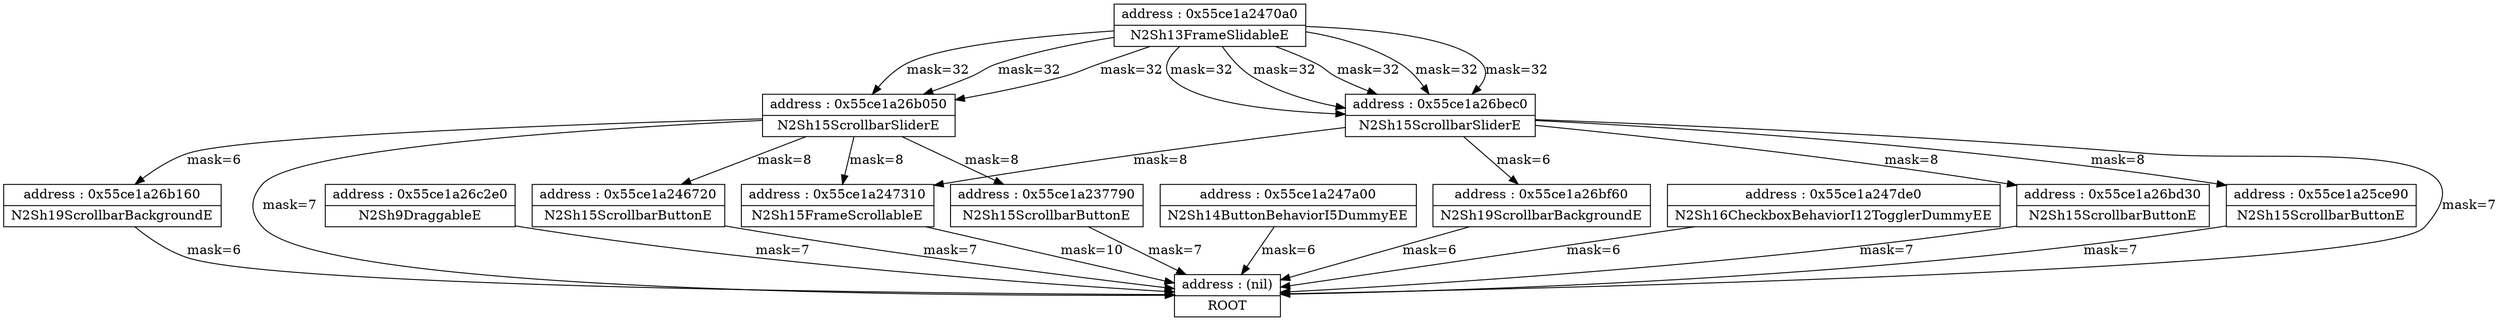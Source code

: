 digraph {
	node [shape=record]
	"node(nil)" [label = "{address : (nil) | ROOT}"];

	"node0x55ce1a247310" -> "node(nil)" [color=black, label="mask=10"];
	"node0x55ce1a26bf60" -> "node(nil)" [color=black, label="mask=6"];
	"node0x55ce1a26c2e0" -> "node(nil)" [color=black, label="mask=7"];
	"node0x55ce1a26bd30" -> "node(nil)" [color=black, label="mask=7"];
	"node0x55ce1a25ce90" -> "node(nil)" [color=black, label="mask=7"];
	"node0x55ce1a26b160" -> "node(nil)" [color=black, label="mask=6"];
	"node0x55ce1a247a00" -> "node(nil)" [color=black, label="mask=6"];
	"node0x55ce1a26b050" -> "node(nil)" [color=black, label="mask=7"];
	"node0x55ce1a247de0" -> "node(nil)" [color=black, label="mask=6"];
	"node0x55ce1a26bec0" -> "node(nil)" [color=black, label="mask=7"];
	"node0x55ce1a246720" -> "node(nil)" [color=black, label="mask=7"];
	"node0x55ce1a237790" -> "node(nil)" [color=black, label="mask=7"];
	"node0x55ce1a247310" [label = "{address : 0x55ce1a247310 | N2Sh15FrameScrollableE}"];

	"node0x55ce1a26bec0" -> "node0x55ce1a247310" [color=black, label="mask=8"];
	"node0x55ce1a26b050" -> "node0x55ce1a247310" [color=black, label="mask=8"];
	"node0x55ce1a26bf60" [label = "{address : 0x55ce1a26bf60 | N2Sh19ScrollbarBackgroundE}"];

	"node0x55ce1a26bec0" -> "node0x55ce1a26bf60" [color=black, label="mask=6"];
	"node0x55ce1a26c2e0" [label = "{address : 0x55ce1a26c2e0 | N2Sh9DraggableE}"];

	"node0x55ce1a26bd30" [label = "{address : 0x55ce1a26bd30 | N2Sh15ScrollbarButtonE}"];

	"node0x55ce1a26bec0" -> "node0x55ce1a26bd30" [color=black, label="mask=8"];
	"node0x55ce1a25ce90" [label = "{address : 0x55ce1a25ce90 | N2Sh15ScrollbarButtonE}"];

	"node0x55ce1a26bec0" -> "node0x55ce1a25ce90" [color=black, label="mask=8"];
	"node0x55ce1a26b160" [label = "{address : 0x55ce1a26b160 | N2Sh19ScrollbarBackgroundE}"];

	"node0x55ce1a26b050" -> "node0x55ce1a26b160" [color=black, label="mask=6"];
	"node0x55ce1a247a00" [label = "{address : 0x55ce1a247a00 | N2Sh14ButtonBehaviorI5DummyEE}"];

	"node0x55ce1a26b050" [label = "{address : 0x55ce1a26b050 | N2Sh15ScrollbarSliderE}"];

	"node0x55ce1a2470a0" -> "node0x55ce1a26b050" [color=black, label="mask=32"];
	"node0x55ce1a247de0" [label = "{address : 0x55ce1a247de0 | N2Sh16CheckboxBehaviorI12TogglerDummyEE}"];

	"node0x55ce1a26bec0" [label = "{address : 0x55ce1a26bec0 | N2Sh15ScrollbarSliderE}"];

	"node0x55ce1a2470a0" -> "node0x55ce1a26bec0" [color=black, label="mask=32"];
	"node0x55ce1a246720" [label = "{address : 0x55ce1a246720 | N2Sh15ScrollbarButtonE}"];

	"node0x55ce1a26b050" -> "node0x55ce1a246720" [color=black, label="mask=8"];
	"node0x55ce1a237790" [label = "{address : 0x55ce1a237790 | N2Sh15ScrollbarButtonE}"];

	"node0x55ce1a26b050" -> "node0x55ce1a237790" [color=black, label="mask=8"];
	"node0x55ce1a26bec0" [label = "{address : 0x55ce1a26bec0 | N2Sh15ScrollbarSliderE}"];

	"node0x55ce1a2470a0" -> "node0x55ce1a26bec0" [color=black, label="mask=32"];
	"node0x55ce1a26b050" [label = "{address : 0x55ce1a26b050 | N2Sh15ScrollbarSliderE}"];

	"node0x55ce1a2470a0" -> "node0x55ce1a26b050" [color=black, label="mask=32"];
	"node0x55ce1a26bec0" [label = "{address : 0x55ce1a26bec0 | N2Sh15ScrollbarSliderE}"];

	"node0x55ce1a2470a0" -> "node0x55ce1a26bec0" [color=black, label="mask=32"];
	"node0x55ce1a26bec0" [label = "{address : 0x55ce1a26bec0 | N2Sh15ScrollbarSliderE}"];

	"node0x55ce1a2470a0" -> "node0x55ce1a26bec0" [color=black, label="mask=32"];
	"node0x55ce1a26bec0" [label = "{address : 0x55ce1a26bec0 | N2Sh15ScrollbarSliderE}"];

	"node0x55ce1a2470a0" -> "node0x55ce1a26bec0" [color=black, label="mask=32"];
	"node0x55ce1a26b050" [label = "{address : 0x55ce1a26b050 | N2Sh15ScrollbarSliderE}"];

	"node0x55ce1a2470a0" -> "node0x55ce1a26b050" [color=black, label="mask=32"];
	"node0x55ce1a2470a0" [label = "{address : 0x55ce1a2470a0 | N2Sh13FrameSlidableE}"];

	"node0x55ce1a2470a0" [label = "{address : 0x55ce1a2470a0 | N2Sh13FrameSlidableE}"];

	"node0x55ce1a2470a0" [label = "{address : 0x55ce1a2470a0 | N2Sh13FrameSlidableE}"];

	"node0x55ce1a2470a0" [label = "{address : 0x55ce1a2470a0 | N2Sh13FrameSlidableE}"];

	"node0x55ce1a2470a0" [label = "{address : 0x55ce1a2470a0 | N2Sh13FrameSlidableE}"];

	"node0x55ce1a2470a0" [label = "{address : 0x55ce1a2470a0 | N2Sh13FrameSlidableE}"];

	"node0x55ce1a2470a0" [label = "{address : 0x55ce1a2470a0 | N2Sh13FrameSlidableE}"];

	"node0x55ce1a2470a0" [label = "{address : 0x55ce1a2470a0 | N2Sh13FrameSlidableE}"];

}
